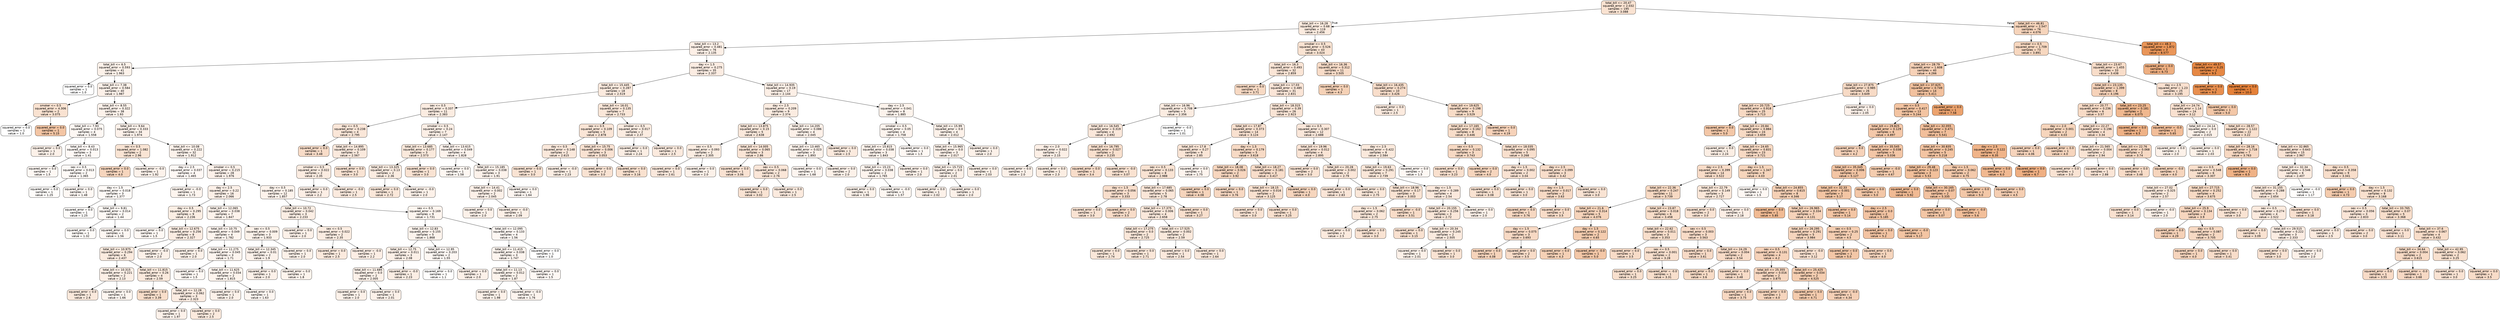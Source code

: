 digraph Tree {
node [shape=box, style="filled, rounded", color="black", fontname="helvetica"] ;
edge [fontname="helvetica"] ;
0 [label="total_bill <= 20.47\nsquared_error = 2.032\nsamples = 195\nvalue = 3.088", fillcolor="#f9e2d1"] ;
1 [label="total_bill <= 16.28\nsquared_error = 0.68\nsamples = 119\nvalue = 2.456", fillcolor="#fbebdf"] ;
0 -> 1 [labeldistance=2.5, labelangle=45, headlabel="True"] ;
2 [label="total_bill <= 13.2\nsquared_error = 0.481\nsamples = 76\nvalue = 2.135", fillcolor="#fcefe6"] ;
1 -> 2 ;
3 [label="total_bill <= 6.5\nsquared_error = 0.593\nsamples = 41\nvalue = 1.963", fillcolor="#fcf2ea"] ;
2 -> 3 ;
4 [label="squared_error = 0.0\nsamples = 1\nvalue = 1.0", fillcolor="#ffffff"] ;
3 -> 4 ;
5 [label="total_bill <= 7.38\nsquared_error = 0.584\nsamples = 40\nvalue = 1.987", fillcolor="#fcf1e9"] ;
3 -> 5 ;
6 [label="smoker <= 0.5\nsquared_error = 4.306\nsamples = 2\nvalue = 3.075", fillcolor="#f9e2d1"] ;
5 -> 6 ;
7 [label="squared_error = 0.0\nsamples = 1\nvalue = 1.0", fillcolor="#ffffff"] ;
6 -> 7 ;
8 [label="squared_error = 0.0\nsamples = 1\nvalue = 5.15", fillcolor="#f3c5a4"] ;
6 -> 8 ;
9 [label="total_bill <= 8.55\nsquared_error = 0.322\nsamples = 38\nvalue = 1.93", fillcolor="#fcf2eb"] ;
5 -> 9 ;
10 [label="total_bill <= 7.93\nsquared_error = 0.075\nsamples = 4\nvalue = 1.558", fillcolor="#fdf7f3"] ;
9 -> 10 ;
11 [label="squared_error = 0.0\nsamples = 1\nvalue = 2.0", fillcolor="#fcf1e9"] ;
10 -> 11 ;
12 [label="total_bill <= 8.43\nsquared_error = 0.013\nsamples = 3\nvalue = 1.41", fillcolor="#fef9f6"] ;
10 -> 12 ;
13 [label="squared_error = 0.0\nsamples = 1\nvalue = 1.5", fillcolor="#fef8f4"] ;
12 -> 13 ;
14 [label="sex <= 0.5\nsquared_error = 0.013\nsamples = 2\nvalue = 1.365", fillcolor="#fefaf7"] ;
12 -> 14 ;
15 [label="squared_error = 0.0\nsamples = 1\nvalue = 1.25", fillcolor="#fefcfa"] ;
14 -> 15 ;
16 [label="squared_error = 0.0\nsamples = 1\nvalue = 1.48", fillcolor="#fef8f4"] ;
14 -> 16 ;
17 [label="total_bill <= 9.64\nsquared_error = 0.333\nsamples = 34\nvalue = 1.974", fillcolor="#fcf1ea"] ;
9 -> 17 ;
18 [label="sex <= 0.5\nsquared_error = 1.082\nsamples = 2\nvalue = 2.96", fillcolor="#f9e4d4"] ;
17 -> 18 ;
19 [label="squared_error = 0.0\nsamples = 1\nvalue = 4.0", fillcolor="#f6d5bd"] ;
18 -> 19 ;
20 [label="squared_error = -0.0\nsamples = 1\nvalue = 1.92", fillcolor="#fcf2eb"] ;
18 -> 20 ;
21 [label="total_bill <= 10.08\nsquared_error = 0.222\nsamples = 32\nvalue = 1.912", fillcolor="#fcf2eb"] ;
17 -> 21 ;
22 [label="day <= 2.5\nsquared_error = 0.037\nsamples = 4\nvalue = 1.465", fillcolor="#fef8f5"] ;
21 -> 22 ;
23 [label="day <= 1.5\nsquared_error = 0.018\nsamples = 3\nvalue = 1.377", fillcolor="#fefaf7"] ;
22 -> 23 ;
24 [label="squared_error = 0.0\nsamples = 1\nvalue = 1.25", fillcolor="#fefcfa"] ;
23 -> 24 ;
25 [label="total_bill <= 9.81\nsquared_error = 0.014\nsamples = 2\nvalue = 1.44", fillcolor="#fef9f5"] ;
23 -> 25 ;
26 [label="squared_error = 0.0\nsamples = 1\nvalue = 1.32", fillcolor="#fefbf8"] ;
25 -> 26 ;
27 [label="squared_error = 0.0\nsamples = 1\nvalue = 1.56", fillcolor="#fdf7f3"] ;
25 -> 27 ;
28 [label="squared_error = -0.0\nsamples = 1\nvalue = 1.73", fillcolor="#fdf5ef"] ;
22 -> 28 ;
29 [label="smoker <= 0.5\nsquared_error = 0.215\nsamples = 28\nvalue = 1.976", fillcolor="#fcf1ea"] ;
21 -> 29 ;
30 [label="day <= 2.5\nsquared_error = 0.22\nsamples = 16\nvalue = 2.066", fillcolor="#fcf0e8"] ;
29 -> 30 ;
31 [label="day <= 0.5\nsquared_error = 0.295\nsamples = 9\nvalue = 2.236", fillcolor="#fbeee4"] ;
30 -> 31 ;
32 [label="squared_error = 0.0\nsamples = 1\nvalue = 1.5", fillcolor="#fef8f4"] ;
31 -> 32 ;
33 [label="total_bill <= 12.675\nsquared_error = 0.256\nsamples = 8\nvalue = 2.327", fillcolor="#fbece2"] ;
31 -> 33 ;
34 [label="total_bill <= 10.975\nsquared_error = 0.294\nsamples = 6\nvalue = 2.437", fillcolor="#fbebdf"] ;
33 -> 34 ;
35 [label="total_bill <= 10.315\nsquared_error = 0.221\nsamples = 2\nvalue = 2.13", fillcolor="#fcefe6"] ;
34 -> 35 ;
36 [label="squared_error = 0.0\nsamples = 1\nvalue = 2.6", fillcolor="#fae9dc"] ;
35 -> 36 ;
37 [label="squared_error = 0.0\nsamples = 1\nvalue = 1.66", fillcolor="#fdf6f0"] ;
35 -> 37 ;
38 [label="total_bill <= 11.815\nsquared_error = 0.26\nsamples = 4\nvalue = 2.59", fillcolor="#fae9dc"] ;
34 -> 38 ;
39 [label="squared_error = 0.0\nsamples = 1\nvalue = 3.39", fillcolor="#f8deca"] ;
38 -> 39 ;
40 [label="total_bill <= 12.28\nsquared_error = 0.062\nsamples = 3\nvalue = 2.323", fillcolor="#fbece2"] ;
38 -> 40 ;
41 [label="squared_error = 0.0\nsamples = 1\nvalue = 1.97", fillcolor="#fcf1ea"] ;
40 -> 41 ;
42 [label="squared_error = 0.0\nsamples = 2\nvalue = 2.5", fillcolor="#fbeade"] ;
40 -> 42 ;
43 [label="squared_error = -0.0\nsamples = 2\nvalue = 2.0", fillcolor="#fcf1e9"] ;
33 -> 43 ;
44 [label="total_bill <= 12.065\nsquared_error = 0.038\nsamples = 7\nvalue = 1.847", fillcolor="#fdf3ec"] ;
30 -> 44 ;
45 [label="total_bill <= 10.75\nsquared_error = 0.049\nsamples = 4\nvalue = 1.782", fillcolor="#fdf4ee"] ;
44 -> 45 ;
46 [label="squared_error = 0.0\nsamples = 1\nvalue = 2.0", fillcolor="#fcf1e9"] ;
45 -> 46 ;
47 [label="total_bill <= 11.275\nsquared_error = 0.045\nsamples = 3\nvalue = 1.71", fillcolor="#fdf5ef"] ;
45 -> 47 ;
48 [label="squared_error = 0.0\nsamples = 1\nvalue = 1.5", fillcolor="#fef8f4"] ;
47 -> 48 ;
49 [label="total_bill <= 11.625\nsquared_error = 0.034\nsamples = 2\nvalue = 1.815", fillcolor="#fdf4ed"] ;
47 -> 49 ;
50 [label="squared_error = 0.0\nsamples = 1\nvalue = 2.0", fillcolor="#fcf1e9"] ;
49 -> 50 ;
51 [label="squared_error = 0.0\nsamples = 1\nvalue = 1.63", fillcolor="#fdf6f1"] ;
49 -> 51 ;
52 [label="sex <= 0.5\nsquared_error = 0.009\nsamples = 3\nvalue = 1.933", fillcolor="#fcf2ea"] ;
44 -> 52 ;
53 [label="total_bill <= 12.345\nsquared_error = 0.01\nsamples = 2\nvalue = 1.9", fillcolor="#fcf2eb"] ;
52 -> 53 ;
54 [label="squared_error = 0.0\nsamples = 1\nvalue = 2.0", fillcolor="#fcf1e9"] ;
53 -> 54 ;
55 [label="squared_error = 0.0\nsamples = 1\nvalue = 1.8", fillcolor="#fdf4ed"] ;
53 -> 55 ;
56 [label="squared_error = 0.0\nsamples = 1\nvalue = 2.0", fillcolor="#fcf1e9"] ;
52 -> 56 ;
57 [label="day <= 0.5\nsquared_error = 0.185\nsamples = 12\nvalue = 1.857", fillcolor="#fdf3ec"] ;
29 -> 57 ;
58 [label="total_bill <= 10.72\nsquared_error = 0.042\nsamples = 3\nvalue = 2.233", fillcolor="#fbeee4"] ;
57 -> 58 ;
59 [label="squared_error = 0.0\nsamples = 1\nvalue = 2.0", fillcolor="#fcf1e9"] ;
58 -> 59 ;
60 [label="sex <= 0.5\nsquared_error = 0.022\nsamples = 2\nvalue = 2.35", fillcolor="#fbece1"] ;
58 -> 60 ;
61 [label="squared_error = 0.0\nsamples = 1\nvalue = 2.5", fillcolor="#fbeade"] ;
60 -> 61 ;
62 [label="squared_error = -0.0\nsamples = 1\nvalue = 2.2", fillcolor="#fceee5"] ;
60 -> 62 ;
63 [label="sex <= 0.5\nsquared_error = 0.169\nsamples = 9\nvalue = 1.731", fillcolor="#fdf5ef"] ;
57 -> 63 ;
64 [label="total_bill <= 12.83\nsquared_error = 0.155\nsamples = 5\nvalue = 1.868", fillcolor="#fcf3ec"] ;
63 -> 64 ;
65 [label="total_bill <= 12.75\nsquared_error = 0.011\nsamples = 3\nvalue = 2.08", fillcolor="#fcf0e7"] ;
64 -> 65 ;
66 [label="total_bill <= 11.685\nsquared_error = 0.0\nsamples = 2\nvalue = 2.005", fillcolor="#fcf1e9"] ;
65 -> 66 ;
67 [label="squared_error = 0.0\nsamples = 1\nvalue = 2.0", fillcolor="#fcf1e9"] ;
66 -> 67 ;
68 [label="squared_error = 0.0\nsamples = 1\nvalue = 2.01", fillcolor="#fcf1e9"] ;
66 -> 68 ;
69 [label="squared_error = -0.0\nsamples = 1\nvalue = 2.23", fillcolor="#fbeee4"] ;
65 -> 69 ;
70 [label="total_bill <= 12.95\nsquared_error = 0.203\nsamples = 2\nvalue = 1.55", fillcolor="#fdf7f3"] ;
64 -> 70 ;
71 [label="squared_error = 0.0\nsamples = 1\nvalue = 1.1", fillcolor="#fffefd"] ;
70 -> 71 ;
72 [label="squared_error = 0.0\nsamples = 1\nvalue = 2.0", fillcolor="#fcf1e9"] ;
70 -> 72 ;
73 [label="total_bill <= 12.095\nsquared_error = 0.133\nsamples = 4\nvalue = 1.56", fillcolor="#fdf7f3"] ;
63 -> 73 ;
74 [label="total_bill <= 11.415\nsquared_error = 0.038\nsamples = 3\nvalue = 1.747", fillcolor="#fdf5ef"] ;
73 -> 74 ;
75 [label="total_bill <= 11.13\nsquared_error = 0.012\nsamples = 2\nvalue = 1.87", fillcolor="#fcf3ec"] ;
74 -> 75 ;
76 [label="squared_error = 0.0\nsamples = 1\nvalue = 1.98", fillcolor="#fcf1e9"] ;
75 -> 76 ;
77 [label="squared_error = -0.0\nsamples = 1\nvalue = 1.76", fillcolor="#fdf4ee"] ;
75 -> 77 ;
78 [label="squared_error = 0.0\nsamples = 1\nvalue = 1.5", fillcolor="#fef8f4"] ;
74 -> 78 ;
79 [label="squared_error = 0.0\nsamples = 1\nvalue = 1.0", fillcolor="#ffffff"] ;
73 -> 79 ;
80 [label="day <= 1.5\nsquared_error = 0.275\nsamples = 35\nvalue = 2.337", fillcolor="#fbece2"] ;
2 -> 80 ;
81 [label="total_bill <= 15.445\nsquared_error = 0.287\nsamples = 18\nvalue = 2.519", fillcolor="#fbeade"] ;
80 -> 81 ;
82 [label="sex <= 0.5\nsquared_error = 0.337\nsamples = 11\nvalue = 2.383", fillcolor="#fbece1"] ;
81 -> 82 ;
83 [label="day <= 0.5\nsquared_error = 0.238\nsamples = 4\nvalue = 2.795", fillcolor="#fae6d8"] ;
82 -> 83 ;
84 [label="squared_error = 0.0\nsamples = 1\nvalue = 3.48", fillcolor="#f8dcc8"] ;
83 -> 84 ;
85 [label="total_bill <= 14.895\nsquared_error = 0.109\nsamples = 3\nvalue = 2.567", fillcolor="#fae9dd"] ;
83 -> 85 ;
86 [label="smoker <= 0.5\nsquared_error = 0.022\nsamples = 2\nvalue = 2.35", fillcolor="#fbece1"] ;
85 -> 86 ;
87 [label="squared_error = 0.0\nsamples = 1\nvalue = 2.2", fillcolor="#fceee5"] ;
86 -> 87 ;
88 [label="squared_error = -0.0\nsamples = 1\nvalue = 2.5", fillcolor="#fbeade"] ;
86 -> 88 ;
89 [label="squared_error = 0.0\nsamples = 1\nvalue = 3.0", fillcolor="#f9e3d3"] ;
85 -> 89 ;
90 [label="smoker <= 0.5\nsquared_error = 0.24\nsamples = 7\nvalue = 2.147", fillcolor="#fcefe6"] ;
82 -> 90 ;
91 [label="total_bill <= 13.685\nsquared_error = 0.177\nsamples = 3\nvalue = 2.573", fillcolor="#fae9dc"] ;
90 -> 91 ;
92 [label="total_bill <= 13.325\nsquared_error = 0.13\nsamples = 2\nvalue = 2.36", fillcolor="#fbece1"] ;
91 -> 92 ;
93 [label="squared_error = 0.0\nsamples = 1\nvalue = 2.72", fillcolor="#fae7d9"] ;
92 -> 93 ;
94 [label="squared_error = -0.0\nsamples = 1\nvalue = 2.0", fillcolor="#fcf1e9"] ;
92 -> 94 ;
95 [label="squared_error = 0.0\nsamples = 1\nvalue = 3.0", fillcolor="#f9e3d3"] ;
91 -> 95 ;
96 [label="total_bill <= 13.615\nsquared_error = 0.049\nsamples = 4\nvalue = 1.828", fillcolor="#fdf3ed"] ;
90 -> 96 ;
97 [label="squared_error = 0.0\nsamples = 1\nvalue = 1.58", fillcolor="#fdf7f2"] ;
96 -> 97 ;
98 [label="total_bill <= 15.185\nsquared_error = 0.038\nsamples = 3\nvalue = 1.91", fillcolor="#fcf2eb"] ;
96 -> 98 ;
99 [label="total_bill <= 14.41\nsquared_error = 0.002\nsamples = 2\nvalue = 2.045", fillcolor="#fcf0e8"] ;
98 -> 99 ;
100 [label="squared_error = 0.0\nsamples = 1\nvalue = 2.0", fillcolor="#fcf1e9"] ;
99 -> 100 ;
101 [label="squared_error = -0.0\nsamples = 1\nvalue = 2.09", fillcolor="#fcf0e7"] ;
99 -> 101 ;
102 [label="squared_error = 0.0\nsamples = 1\nvalue = 1.64", fillcolor="#fdf6f1"] ;
98 -> 102 ;
103 [label="total_bill <= 16.01\nsquared_error = 0.135\nsamples = 7\nvalue = 2.733", fillcolor="#fae7d9"] ;
81 -> 103 ;
104 [label="sex <= 0.5\nsquared_error = 0.109\nsamples = 5\nvalue = 2.878", fillcolor="#fae5d6"] ;
103 -> 104 ;
105 [label="day <= 0.5\nsquared_error = 0.148\nsamples = 2\nvalue = 2.615", fillcolor="#fae8db"] ;
104 -> 105 ;
106 [label="squared_error = 0.0\nsamples = 1\nvalue = 3.0", fillcolor="#f9e3d3"] ;
105 -> 106 ;
107 [label="squared_error = -0.0\nsamples = 1\nvalue = 2.23", fillcolor="#fbeee4"] ;
105 -> 107 ;
108 [label="total_bill <= 15.75\nsquared_error = 0.006\nsamples = 3\nvalue = 3.053", fillcolor="#f9e2d2"] ;
104 -> 108 ;
109 [label="squared_error = 0.0\nsamples = 2\nvalue = 3.0", fillcolor="#f9e3d3"] ;
108 -> 109 ;
110 [label="squared_error = 0.0\nsamples = 1\nvalue = 3.16", fillcolor="#f9e1cf"] ;
108 -> 110 ;
111 [label="smoker <= 0.5\nsquared_error = 0.017\nsamples = 2\nvalue = 2.37", fillcolor="#fbece1"] ;
103 -> 111 ;
112 [label="squared_error = 0.0\nsamples = 1\nvalue = 2.24", fillcolor="#fbeee4"] ;
111 -> 112 ;
113 [label="squared_error = 0.0\nsamples = 1\nvalue = 2.5", fillcolor="#fbeade"] ;
111 -> 113 ;
114 [label="total_bill <= 14.935\nsquared_error = 0.19\nsamples = 17\nvalue = 2.144", fillcolor="#fcefe6"] ;
80 -> 114 ;
115 [label="day <= 2.5\nsquared_error = 0.209\nsamples = 9\nvalue = 2.374", fillcolor="#fbece1"] ;
114 -> 115 ;
116 [label="total_bill <= 13.875\nsquared_error = 0.15\nsamples = 5\nvalue = 2.638", fillcolor="#fae8db"] ;
115 -> 116 ;
117 [label="sex <= 0.5\nsquared_error = 0.093\nsamples = 2\nvalue = 2.305", fillcolor="#fbede2"] ;
116 -> 117 ;
118 [label="squared_error = 0.0\nsamples = 1\nvalue = 2.61", fillcolor="#fae8dc"] ;
117 -> 118 ;
119 [label="squared_error = 0.0\nsamples = 1\nvalue = 2.0", fillcolor="#fcf1e9"] ;
117 -> 119 ;
120 [label="total_bill <= 14.005\nsquared_error = 0.065\nsamples = 3\nvalue = 2.86", fillcolor="#fae5d6"] ;
116 -> 120 ;
121 [label="squared_error = 0.0\nsamples = 1\nvalue = 3.06", fillcolor="#f9e2d2"] ;
120 -> 121 ;
122 [label="sex <= 0.5\nsquared_error = 0.068\nsamples = 2\nvalue = 2.76", fillcolor="#fae6d8"] ;
120 -> 122 ;
123 [label="squared_error = 0.0\nsamples = 1\nvalue = 3.02", fillcolor="#f9e3d3"] ;
122 -> 123 ;
124 [label="squared_error = 0.0\nsamples = 1\nvalue = 2.5", fillcolor="#fbeade"] ;
122 -> 124 ;
125 [label="total_bill <= 14.205\nsquared_error = 0.086\nsamples = 4\nvalue = 2.045", fillcolor="#fcf0e8"] ;
115 -> 125 ;
126 [label="total_bill <= 13.465\nsquared_error = 0.023\nsamples = 3\nvalue = 1.893", fillcolor="#fcf2eb"] ;
125 -> 126 ;
127 [label="squared_error = 0.0\nsamples = 1\nvalue = 1.68", fillcolor="#fdf5f0"] ;
126 -> 127 ;
128 [label="squared_error = 0.0\nsamples = 2\nvalue = 2.0", fillcolor="#fcf1e9"] ;
126 -> 128 ;
129 [label="squared_error = 0.0\nsamples = 1\nvalue = 2.5", fillcolor="#fbeade"] ;
125 -> 129 ;
130 [label="day <= 2.5\nsquared_error = 0.041\nsamples = 8\nvalue = 1.885", fillcolor="#fcf3ec"] ;
114 -> 130 ;
131 [label="smoker <= 0.5\nsquared_error = 0.05\nsamples = 4\nvalue = 1.758", fillcolor="#fdf4ee"] ;
130 -> 131 ;
132 [label="total_bill <= 15.815\nsquared_error = 0.038\nsamples = 3\nvalue = 1.843", fillcolor="#fdf3ec"] ;
131 -> 132 ;
133 [label="total_bill <= 15.23\nsquared_error = 0.038\nsamples = 2\nvalue = 1.765", fillcolor="#fdf4ee"] ;
132 -> 133 ;
134 [label="squared_error = 0.0\nsamples = 1\nvalue = 1.96", fillcolor="#fcf2ea"] ;
133 -> 134 ;
135 [label="squared_error = -0.0\nsamples = 1\nvalue = 1.57", fillcolor="#fdf7f2"] ;
133 -> 135 ;
136 [label="squared_error = 0.0\nsamples = 1\nvalue = 2.0", fillcolor="#fcf1e9"] ;
132 -> 136 ;
137 [label="squared_error = 0.0\nsamples = 1\nvalue = 1.5", fillcolor="#fef8f4"] ;
131 -> 137 ;
138 [label="total_bill <= 15.99\nsquared_error = 0.0\nsamples = 4\nvalue = 2.012", fillcolor="#fcf1e9"] ;
130 -> 138 ;
139 [label="total_bill <= 15.965\nsquared_error = 0.0\nsamples = 3\nvalue = 2.017", fillcolor="#fcf1e9"] ;
138 -> 139 ;
140 [label="total_bill <= 15.715\nsquared_error = 0.0\nsamples = 2\nvalue = 2.01", fillcolor="#fcf1e9"] ;
139 -> 140 ;
141 [label="squared_error = 0.0\nsamples = 1\nvalue = 2.02", fillcolor="#fcf1e9"] ;
140 -> 141 ;
142 [label="squared_error = 0.0\nsamples = 1\nvalue = 2.0", fillcolor="#fcf1e9"] ;
140 -> 142 ;
143 [label="squared_error = 0.0\nsamples = 1\nvalue = 2.03", fillcolor="#fcf1e8"] ;
139 -> 143 ;
144 [label="squared_error = 0.0\nsamples = 1\nvalue = 2.0", fillcolor="#fcf1e9"] ;
138 -> 144 ;
145 [label="smoker <= 0.5\nsquared_error = 0.526\nsamples = 43\nvalue = 3.024", fillcolor="#f9e3d2"] ;
1 -> 145 ;
146 [label="total_bill <= 16.3\nsquared_error = 0.493\nsamples = 32\nvalue = 2.859", fillcolor="#fae5d6"] ;
145 -> 146 ;
147 [label="squared_error = 0.0\nsamples = 1\nvalue = 3.71", fillcolor="#f7d9c3"] ;
146 -> 147 ;
148 [label="total_bill <= 17.03\nsquared_error = 0.485\nsamples = 31\nvalue = 2.831", fillcolor="#fae5d7"] ;
146 -> 148 ;
149 [label="total_bill <= 16.96\nsquared_error = 0.708\nsamples = 5\nvalue = 2.356", fillcolor="#fbece1"] ;
148 -> 149 ;
150 [label="total_bill <= 16.545\nsquared_error = 0.319\nsamples = 4\nvalue = 2.692", fillcolor="#fae7da"] ;
149 -> 150 ;
151 [label="day <= 2.0\nsquared_error = 0.022\nsamples = 2\nvalue = 2.15", fillcolor="#fcefe6"] ;
150 -> 151 ;
152 [label="squared_error = 0.0\nsamples = 1\nvalue = 2.0", fillcolor="#fcf1e9"] ;
151 -> 152 ;
153 [label="squared_error = 0.0\nsamples = 1\nvalue = 2.3", fillcolor="#fbede2"] ;
151 -> 153 ;
154 [label="total_bill <= 16.795\nsquared_error = 0.027\nsamples = 2\nvalue = 3.235", fillcolor="#f9e0ce"] ;
150 -> 154 ;
155 [label="squared_error = 0.0\nsamples = 1\nvalue = 3.4", fillcolor="#f8ddca"] ;
154 -> 155 ;
156 [label="squared_error = -0.0\nsamples = 1\nvalue = 3.07", fillcolor="#f9e2d1"] ;
154 -> 156 ;
157 [label="squared_error = -0.0\nsamples = 1\nvalue = 1.01", fillcolor="#ffffff"] ;
149 -> 157 ;
158 [label="total_bill <= 18.315\nsquared_error = 0.39\nsamples = 26\nvalue = 2.923", fillcolor="#f9e4d5"] ;
148 -> 158 ;
159 [label="total_bill <= 17.87\nsquared_error = 0.373\nsamples = 14\nvalue = 3.124", fillcolor="#f9e1d0"] ;
158 -> 159 ;
160 [label="total_bill <= 17.8\nsquared_error = 0.27\nsamples = 9\nvalue = 2.85", fillcolor="#fae5d6"] ;
159 -> 160 ;
161 [label="sex <= 0.5\nsquared_error = 0.133\nsamples = 8\nvalue = 2.988", fillcolor="#f9e3d3"] ;
160 -> 161 ;
162 [label="day <= 1.5\nsquared_error = 0.056\nsamples = 3\nvalue = 3.333", fillcolor="#f8decc"] ;
161 -> 162 ;
163 [label="squared_error = 0.0\nsamples = 1\nvalue = 3.0", fillcolor="#f9e3d3"] ;
162 -> 163 ;
164 [label="squared_error = 0.0\nsamples = 2\nvalue = 3.5", fillcolor="#f8dcc8"] ;
162 -> 164 ;
165 [label="total_bill <= 17.685\nsquared_error = 0.065\nsamples = 5\nvalue = 2.78", fillcolor="#fae6d8"] ;
161 -> 165 ;
166 [label="total_bill <= 17.375\nsquared_error = 0.006\nsamples = 4\nvalue = 2.658", fillcolor="#fae8db"] ;
165 -> 166 ;
167 [label="total_bill <= 17.275\nsquared_error = 0.0\nsamples = 2\nvalue = 2.725", fillcolor="#fae7d9"] ;
166 -> 167 ;
168 [label="squared_error = 0.0\nsamples = 1\nvalue = 2.74", fillcolor="#fae7d9"] ;
167 -> 168 ;
169 [label="squared_error = 0.0\nsamples = 1\nvalue = 2.71", fillcolor="#fae7d9"] ;
167 -> 169 ;
170 [label="total_bill <= 17.525\nsquared_error = 0.002\nsamples = 2\nvalue = 2.59", fillcolor="#fae9dc"] ;
166 -> 170 ;
171 [label="squared_error = 0.0\nsamples = 1\nvalue = 2.54", fillcolor="#fbe9dd"] ;
170 -> 171 ;
172 [label="squared_error = 0.0\nsamples = 1\nvalue = 2.64", fillcolor="#fae8db"] ;
170 -> 172 ;
173 [label="squared_error = 0.0\nsamples = 1\nvalue = 3.27", fillcolor="#f8dfcd"] ;
165 -> 173 ;
174 [label="squared_error = 0.0\nsamples = 1\nvalue = 1.75", fillcolor="#fdf4ee"] ;
160 -> 174 ;
175 [label="day <= 1.5\nsquared_error = 0.179\nsamples = 5\nvalue = 3.618", fillcolor="#f7dac5"] ;
159 -> 175 ;
176 [label="total_bill <= 18.08\nsquared_error = 0.026\nsamples = 2\nvalue = 3.92", fillcolor="#f7d6bf"] ;
175 -> 176 ;
177 [label="squared_error = 0.0\nsamples = 1\nvalue = 4.08", fillcolor="#f6d4bb"] ;
176 -> 177 ;
178 [label="squared_error = 0.0\nsamples = 1\nvalue = 3.76", fillcolor="#f7d8c2"] ;
176 -> 178 ;
179 [label="total_bill <= 18.27\nsquared_error = 0.181\nsamples = 3\nvalue = 3.417", fillcolor="#f8ddca"] ;
175 -> 179 ;
180 [label="total_bill <= 18.15\nsquared_error = 0.016\nsamples = 2\nvalue = 3.125", fillcolor="#f9e1d0"] ;
179 -> 180 ;
181 [label="squared_error = 0.0\nsamples = 1\nvalue = 3.0", fillcolor="#f9e3d3"] ;
180 -> 181 ;
182 [label="squared_error = 0.0\nsamples = 1\nvalue = 3.25", fillcolor="#f8e0ce"] ;
180 -> 182 ;
183 [label="squared_error = 0.0\nsamples = 1\nvalue = 4.0", fillcolor="#f6d5bd"] ;
179 -> 183 ;
184 [label="sex <= 0.5\nsquared_error = 0.307\nsamples = 12\nvalue = 2.688", fillcolor="#fae7da"] ;
158 -> 184 ;
185 [label="total_bill <= 19.96\nsquared_error = 0.012\nsamples = 4\nvalue = 2.895", fillcolor="#fae4d5"] ;
184 -> 185 ;
186 [label="squared_error = 0.0\nsamples = 2\nvalue = 3.0", fillcolor="#f9e3d3"] ;
185 -> 186 ;
187 [label="total_bill <= 20.28\nsquared_error = 0.002\nsamples = 2\nvalue = 2.79", fillcolor="#fae6d8"] ;
185 -> 187 ;
188 [label="squared_error = 0.0\nsamples = 1\nvalue = 2.83", fillcolor="#fae5d7"] ;
187 -> 188 ;
189 [label="squared_error = 0.0\nsamples = 1\nvalue = 2.75", fillcolor="#fae7d9"] ;
187 -> 189 ;
190 [label="day <= 2.5\nsquared_error = 0.422\nsamples = 8\nvalue = 2.584", fillcolor="#fae9dc"] ;
184 -> 190 ;
191 [label="total_bill <= 19.63\nsquared_error = 0.291\nsamples = 7\nvalue = 2.739", fillcolor="#fae7d9"] ;
190 -> 191 ;
192 [label="total_bill <= 18.96\nsquared_error = 0.17\nsamples = 3\nvalue = 3.003", fillcolor="#f9e3d3"] ;
191 -> 192 ;
193 [label="day <= 1.5\nsquared_error = 0.062\nsamples = 2\nvalue = 2.75", fillcolor="#fae7d9"] ;
192 -> 193 ;
194 [label="squared_error = 0.0\nsamples = 1\nvalue = 2.5", fillcolor="#fbeade"] ;
193 -> 194 ;
195 [label="squared_error = 0.0\nsamples = 1\nvalue = 3.0", fillcolor="#f9e3d3"] ;
193 -> 195 ;
196 [label="squared_error = -0.0\nsamples = 1\nvalue = 3.51", fillcolor="#f8dcc8"] ;
192 -> 196 ;
197 [label="day <= 1.5\nsquared_error = 0.289\nsamples = 4\nvalue = 2.54", fillcolor="#fbe9dd"] ;
191 -> 197 ;
198 [label="total_bill <= 20.155\nsquared_error = 0.256\nsamples = 3\nvalue = 2.72", fillcolor="#fae7d9"] ;
197 -> 198 ;
199 [label="squared_error = 0.0\nsamples = 1\nvalue = 3.15", fillcolor="#f9e1d0"] ;
198 -> 199 ;
200 [label="total_bill <= 20.34\nsquared_error = 0.245\nsamples = 2\nvalue = 2.505", fillcolor="#fbeade"] ;
198 -> 200 ;
201 [label="squared_error = 0.0\nsamples = 1\nvalue = 2.01", fillcolor="#fcf1e9"] ;
200 -> 201 ;
202 [label="squared_error = 0.0\nsamples = 1\nvalue = 3.0", fillcolor="#f9e3d3"] ;
200 -> 202 ;
203 [label="squared_error = 0.0\nsamples = 1\nvalue = 2.0", fillcolor="#fcf1e9"] ;
197 -> 203 ;
204 [label="squared_error = 0.0\nsamples = 1\nvalue = 1.5", fillcolor="#fef8f4"] ;
190 -> 204 ;
205 [label="total_bill <= 16.36\nsquared_error = 0.312\nsamples = 11\nvalue = 3.505", fillcolor="#f8dcc8"] ;
145 -> 205 ;
206 [label="squared_error = 0.0\nsamples = 1\nvalue = 4.3", fillcolor="#f5d1b6"] ;
205 -> 206 ;
207 [label="total_bill <= 16.435\nsquared_error = 0.274\nsamples = 10\nvalue = 3.426", fillcolor="#f8ddca"] ;
205 -> 207 ;
208 [label="squared_error = 0.0\nsamples = 1\nvalue = 2.5", fillcolor="#fbeade"] ;
207 -> 208 ;
209 [label="total_bill <= 19.625\nsquared_error = 0.198\nsamples = 9\nvalue = 3.529", fillcolor="#f8dcc7"] ;
207 -> 209 ;
210 [label="total_bill <= 17.165\nsquared_error = 0.162\nsamples = 8\nvalue = 3.446", fillcolor="#f8ddc9"] ;
209 -> 210 ;
211 [label="sex <= 0.5\nsquared_error = 0.132\nsamples = 3\nvalue = 3.743", fillcolor="#f7d9c3"] ;
210 -> 211 ;
212 [label="squared_error = 0.0\nsamples = 1\nvalue = 3.23", fillcolor="#f9e0ce"] ;
211 -> 212 ;
213 [label="squared_error = 0.0\nsamples = 2\nvalue = 4.0", fillcolor="#f6d5bd"] ;
211 -> 213 ;
214 [label="total_bill <= 18.035\nsquared_error = 0.095\nsamples = 5\nvalue = 3.268", fillcolor="#f8dfcd"] ;
210 -> 214 ;
215 [label="day <= 1.5\nsquared_error = 0.002\nsamples = 2\nvalue = 3.04", fillcolor="#f9e2d2"] ;
214 -> 215 ;
216 [label="squared_error = 0.0\nsamples = 1\nvalue = 3.08", fillcolor="#f9e2d1"] ;
215 -> 216 ;
217 [label="squared_error = 0.0\nsamples = 1\nvalue = 3.0", fillcolor="#f9e3d3"] ;
215 -> 217 ;
218 [label="day <= 2.5\nsquared_error = 0.099\nsamples = 3\nvalue = 3.42", fillcolor="#f8ddca"] ;
214 -> 218 ;
219 [label="day <= 1.5\nsquared_error = 0.017\nsamples = 2\nvalue = 3.63", fillcolor="#f7dac5"] ;
218 -> 219 ;
220 [label="squared_error = 0.0\nsamples = 1\nvalue = 3.76", fillcolor="#f7d8c2"] ;
219 -> 220 ;
221 [label="squared_error = 0.0\nsamples = 1\nvalue = 3.5", fillcolor="#f8dcc8"] ;
219 -> 221 ;
222 [label="squared_error = 0.0\nsamples = 1\nvalue = 3.0", fillcolor="#f9e3d3"] ;
218 -> 222 ;
223 [label="squared_error = 0.0\nsamples = 1\nvalue = 4.19", fillcolor="#f6d2b9"] ;
209 -> 223 ;
224 [label="total_bill <= 46.81\nsquared_error = 2.547\nsamples = 76\nvalue = 4.076", fillcolor="#f6d4bb"] ;
0 -> 224 [labeldistance=2.5, labelangle=-45, headlabel="False"] ;
225 [label="smoker <= 0.5\nsquared_error = 1.709\nsamples = 73\nvalue = 3.891", fillcolor="#f7d7bf"] ;
224 -> 225 ;
226 [label="total_bill <= 28.79\nsquared_error = 1.608\nsamples = 40\nvalue = 4.266", fillcolor="#f6d1b7"] ;
225 -> 226 ;
227 [label="total_bill <= 27.875\nsquared_error = 0.985\nsamples = 26\nvalue = 3.649", fillcolor="#f7dac5"] ;
226 -> 227 ;
228 [label="total_bill <= 20.725\nsquared_error = 0.918\nsamples = 25\nvalue = 3.713", fillcolor="#f7d9c3"] ;
227 -> 228 ;
229 [label="squared_error = 0.0\nsamples = 1\nvalue = 5.0", fillcolor="#f3c7a7"] ;
228 -> 229 ;
230 [label="total_bill <= 20.84\nsquared_error = 0.884\nsamples = 24\nvalue = 3.659", fillcolor="#f7dac4"] ;
228 -> 230 ;
231 [label="squared_error = 0.0\nsamples = 1\nvalue = 2.24", fillcolor="#fbeee4"] ;
230 -> 231 ;
232 [label="total_bill <= 24.65\nsquared_error = 0.831\nsamples = 23\nvalue = 3.721", fillcolor="#f7d9c3"] ;
230 -> 232 ;
233 [label="day <= 2.5\nsquared_error = 0.399\nsamples = 14\nvalue = 3.522", fillcolor="#f8dcc8"] ;
232 -> 233 ;
234 [label="total_bill <= 22.36\nsquared_error = 0.247\nsamples = 11\nvalue = 3.739", fillcolor="#f7d9c3"] ;
233 -> 234 ;
235 [label="total_bill <= 21.6\nsquared_error = 0.314\nsamples = 5\nvalue = 4.076", fillcolor="#f6d4bb"] ;
234 -> 235 ;
236 [label="day <= 1.5\nsquared_error = 0.075\nsamples = 3\nvalue = 3.693", fillcolor="#f7d9c4"] ;
235 -> 236 ;
237 [label="squared_error = 0.0\nsamples = 1\nvalue = 4.08", fillcolor="#f6d4bb"] ;
236 -> 237 ;
238 [label="squared_error = 0.0\nsamples = 2\nvalue = 3.5", fillcolor="#f8dcc8"] ;
236 -> 238 ;
239 [label="day <= 1.5\nsquared_error = 0.122\nsamples = 2\nvalue = 4.65", fillcolor="#f4ccaf"] ;
235 -> 239 ;
240 [label="squared_error = 0.0\nsamples = 1\nvalue = 4.3", fillcolor="#f5d1b6"] ;
239 -> 240 ;
241 [label="squared_error = -0.0\nsamples = 1\nvalue = 5.0", fillcolor="#f3c7a7"] ;
239 -> 241 ;
242 [label="total_bill <= 23.87\nsquared_error = 0.018\nsamples = 6\nvalue = 3.458", fillcolor="#f8ddc9"] ;
234 -> 242 ;
243 [label="total_bill <= 22.62\nsquared_error = 0.011\nsamples = 3\nvalue = 3.353", fillcolor="#f8decb"] ;
242 -> 243 ;
244 [label="squared_error = 0.0\nsamples = 1\nvalue = 3.5", fillcolor="#f8dcc8"] ;
243 -> 244 ;
245 [label="sex <= 0.5\nsquared_error = 0.001\nsamples = 2\nvalue = 3.28", fillcolor="#f8dfcd"] ;
243 -> 245 ;
246 [label="squared_error = 0.0\nsamples = 1\nvalue = 3.25", fillcolor="#f8e0ce"] ;
245 -> 246 ;
247 [label="squared_error = -0.0\nsamples = 1\nvalue = 3.31", fillcolor="#f8dfcc"] ;
245 -> 247 ;
248 [label="sex <= 0.5\nsquared_error = 0.003\nsamples = 3\nvalue = 3.563", fillcolor="#f8dbc7"] ;
242 -> 248 ;
249 [label="squared_error = 0.0\nsamples = 1\nvalue = 3.61", fillcolor="#f7dac6"] ;
248 -> 249 ;
250 [label="total_bill <= 24.29\nsquared_error = 0.004\nsamples = 2\nvalue = 3.54", fillcolor="#f8dbc7"] ;
248 -> 250 ;
251 [label="squared_error = 0.0\nsamples = 1\nvalue = 3.6", fillcolor="#f7dbc6"] ;
250 -> 251 ;
252 [label="squared_error = -0.0\nsamples = 1\nvalue = 3.48", fillcolor="#f8dcc8"] ;
250 -> 252 ;
253 [label="total_bill <= 22.79\nsquared_error = 0.149\nsamples = 3\nvalue = 2.727", fillcolor="#fae7d9"] ;
233 -> 253 ;
254 [label="squared_error = 0.0\nsamples = 2\nvalue = 3.0", fillcolor="#f9e3d3"] ;
253 -> 254 ;
255 [label="squared_error = 0.0\nsamples = 1\nvalue = 2.18", fillcolor="#fceee5"] ;
253 -> 255 ;
256 [label="day <= 1.5\nsquared_error = 1.347\nsamples = 9\nvalue = 4.03", fillcolor="#f6d5bc"] ;
232 -> 256 ;
257 [label="squared_error = 0.0\nsamples = 1\nvalue = 1.5", fillcolor="#fef8f4"] ;
256 -> 257 ;
258 [label="total_bill <= 24.855\nsquared_error = 0.615\nsamples = 8\nvalue = 4.346", fillcolor="#f5d0b5"] ;
256 -> 258 ;
259 [label="squared_error = 0.0\nsamples = 1\nvalue = 5.85", fillcolor="#f1bb94"] ;
258 -> 259 ;
260 [label="total_bill <= 26.965\nsquared_error = 0.334\nsamples = 7\nvalue = 4.131", fillcolor="#f6d3ba"] ;
258 -> 260 ;
261 [label="total_bill <= 26.295\nsquared_error = 0.291\nsamples = 5\nvalue = 3.984", fillcolor="#f6d5bd"] ;
260 -> 261 ;
262 [label="sex <= 0.5\nsquared_error = 0.131\nsamples = 4\nvalue = 4.2", fillcolor="#f6d2b9"] ;
261 -> 262 ;
263 [label="total_bill <= 25.355\nsquared_error = 0.016\nsamples = 2\nvalue = 3.875", fillcolor="#f7d7c0"] ;
262 -> 263 ;
264 [label="squared_error = 0.0\nsamples = 1\nvalue = 3.75", fillcolor="#f7d8c2"] ;
263 -> 264 ;
265 [label="squared_error = 0.0\nsamples = 1\nvalue = 4.0", fillcolor="#f6d5bd"] ;
263 -> 265 ;
266 [label="total_bill <= 25.425\nsquared_error = 0.034\nsamples = 2\nvalue = 4.525", fillcolor="#f5ceb1"] ;
262 -> 266 ;
267 [label="squared_error = 0.0\nsamples = 1\nvalue = 4.71", fillcolor="#f4cbad"] ;
266 -> 267 ;
268 [label="squared_error = -0.0\nsamples = 1\nvalue = 4.34", fillcolor="#f5d0b6"] ;
266 -> 268 ;
269 [label="squared_error = -0.0\nsamples = 1\nvalue = 3.12", fillcolor="#f9e1d0"] ;
261 -> 269 ;
270 [label="sex <= 0.5\nsquared_error = 0.25\nsamples = 2\nvalue = 4.5", fillcolor="#f5ceb2"] ;
260 -> 270 ;
271 [label="squared_error = 0.0\nsamples = 1\nvalue = 5.0", fillcolor="#f3c7a7"] ;
270 -> 271 ;
272 [label="squared_error = 0.0\nsamples = 1\nvalue = 4.0", fillcolor="#f6d5bd"] ;
270 -> 272 ;
273 [label="squared_error = 0.0\nsamples = 1\nvalue = 2.05", fillcolor="#fcf0e8"] ;
227 -> 273 ;
274 [label="total_bill <= 37.625\nsquared_error = 0.749\nsamples = 14\nvalue = 5.411", fillcolor="#f2c19e"] ;
226 -> 274 ;
275 [label="sex <= 0.5\nsquared_error = 0.417\nsamples = 13\nvalue = 5.244", fillcolor="#f3c4a2"] ;
274 -> 275 ;
276 [label="total_bill <= 29.825\nsquared_error = 0.129\nsamples = 6\nvalue = 4.897", fillcolor="#f4c8a9"] ;
275 -> 276 ;
277 [label="squared_error = 0.0\nsamples = 1\nvalue = 4.2", fillcolor="#f6d2b9"] ;
276 -> 277 ;
278 [label="total_bill <= 35.545\nsquared_error = 0.038\nsamples = 5\nvalue = 5.036", fillcolor="#f3c6a6"] ;
276 -> 278 ;
279 [label="total_bill <= 35.045\nsquared_error = 0.006\nsamples = 4\nvalue = 5.127", fillcolor="#f3c5a4"] ;
278 -> 279 ;
280 [label="total_bill <= 32.33\nsquared_error = 0.001\nsamples = 3\nvalue = 5.17", fillcolor="#f3c5a3"] ;
279 -> 280 ;
281 [label="squared_error = 0.0\nsamples = 1\nvalue = 5.14", fillcolor="#f3c5a4"] ;
280 -> 281 ;
282 [label="day <= 2.5\nsquared_error = 0.0\nsamples = 2\nvalue = 5.185", fillcolor="#f3c4a3"] ;
280 -> 282 ;
283 [label="squared_error = 0.0\nsamples = 1\nvalue = 5.2", fillcolor="#f3c4a3"] ;
282 -> 283 ;
284 [label="squared_error = -0.0\nsamples = 1\nvalue = 5.17", fillcolor="#f3c5a3"] ;
282 -> 284 ;
285 [label="squared_error = 0.0\nsamples = 1\nvalue = 5.0", fillcolor="#f3c7a7"] ;
279 -> 285 ;
286 [label="squared_error = -0.0\nsamples = 1\nvalue = 4.67", fillcolor="#f4ccae"] ;
278 -> 286 ;
287 [label="total_bill <= 32.055\nsquared_error = 0.471\nsamples = 7\nvalue = 5.541", fillcolor="#f2bf9b"] ;
275 -> 287 ;
288 [label="total_bill <= 30.835\nsquared_error = 0.245\nsamples = 5\nvalue = 5.218", fillcolor="#f3c4a2"] ;
287 -> 288 ;
289 [label="total_bill <= 29.48\nsquared_error = 0.123\nsamples = 3\nvalue = 5.53", fillcolor="#f2c09b"] ;
288 -> 289 ;
290 [label="squared_error = 0.0\nsamples = 1\nvalue = 5.92", fillcolor="#f1ba93"] ;
289 -> 290 ;
291 [label="total_bill <= 30.165\nsquared_error = 0.07\nsamples = 2\nvalue = 5.335", fillcolor="#f2c2a0"] ;
289 -> 291 ;
292 [label="squared_error = 0.0\nsamples = 1\nvalue = 5.07", fillcolor="#f3c6a5"] ;
291 -> 292 ;
293 [label="squared_error = -0.0\nsamples = 1\nvalue = 5.6", fillcolor="#f2bf9a"] ;
291 -> 293 ;
294 [label="day <= 1.5\nsquared_error = 0.062\nsamples = 2\nvalue = 4.75", fillcolor="#f4caac"] ;
288 -> 294 ;
295 [label="squared_error = 0.0\nsamples = 1\nvalue = 5.0", fillcolor="#f3c7a7"] ;
294 -> 295 ;
296 [label="squared_error = 0.0\nsamples = 1\nvalue = 4.5", fillcolor="#f5ceb2"] ;
294 -> 296 ;
297 [label="day <= 2.5\nsquared_error = 0.122\nsamples = 2\nvalue = 6.35", fillcolor="#f0b489"] ;
287 -> 297 ;
298 [label="squared_error = 0.0\nsamples = 1\nvalue = 6.0", fillcolor="#f1b991"] ;
297 -> 298 ;
299 [label="squared_error = 0.0\nsamples = 1\nvalue = 6.7", fillcolor="#efaf82"] ;
297 -> 299 ;
300 [label="squared_error = 0.0\nsamples = 1\nvalue = 7.58", fillcolor="#eca36e"] ;
274 -> 300 ;
301 [label="total_bill <= 23.67\nsquared_error = 1.455\nsamples = 33\nvalue = 3.438", fillcolor="#f8ddc9"] ;
225 -> 301 ;
302 [label="total_bill <= 23.135\nsquared_error = 1.399\nsamples = 8\nvalue = 4.196", fillcolor="#f6d2b9"] ;
301 -> 302 ;
303 [label="total_bill <= 20.77\nsquared_error = 0.236\nsamples = 6\nvalue = 3.57", fillcolor="#f8dbc6"] ;
302 -> 303 ;
304 [label="day <= 2.0\nsquared_error = 0.001\nsamples = 2\nvalue = 4.03", fillcolor="#f6d5bc"] ;
303 -> 304 ;
305 [label="squared_error = 0.0\nsamples = 1\nvalue = 4.06", fillcolor="#f6d4bc"] ;
304 -> 305 ;
306 [label="squared_error = 0.0\nsamples = 1\nvalue = 4.0", fillcolor="#f6d5bd"] ;
304 -> 306 ;
307 [label="total_bill <= 22.27\nsquared_error = 0.196\nsamples = 4\nvalue = 3.34", fillcolor="#f8decc"] ;
303 -> 307 ;
308 [label="total_bill <= 21.565\nsquared_error = 0.004\nsamples = 2\nvalue = 2.94", fillcolor="#f9e4d4"] ;
307 -> 308 ;
309 [label="squared_error = 0.0\nsamples = 1\nvalue = 3.0", fillcolor="#f9e3d3"] ;
308 -> 309 ;
310 [label="squared_error = 0.0\nsamples = 1\nvalue = 2.88", fillcolor="#fae5d6"] ;
308 -> 310 ;
311 [label="total_bill <= 22.76\nsquared_error = 0.068\nsamples = 2\nvalue = 3.74", fillcolor="#f7d9c3"] ;
307 -> 311 ;
312 [label="squared_error = 0.0\nsamples = 1\nvalue = 3.48", fillcolor="#f8dcc8"] ;
311 -> 312 ;
313 [label="squared_error = -0.0\nsamples = 1\nvalue = 4.0", fillcolor="#f6d5bd"] ;
311 -> 313 ;
314 [label="total_bill <= 23.25\nsquared_error = 0.181\nsamples = 2\nvalue = 6.075", fillcolor="#f0b88f"] ;
302 -> 314 ;
315 [label="squared_error = 0.0\nsamples = 1\nvalue = 6.5", fillcolor="#efb286"] ;
314 -> 315 ;
316 [label="squared_error = -0.0\nsamples = 1\nvalue = 5.65", fillcolor="#f2be99"] ;
314 -> 316 ;
317 [label="day <= 2.5\nsquared_error = 1.23\nsamples = 25\nvalue = 3.195", fillcolor="#f9e0cf"] ;
301 -> 317 ;
318 [label="total_bill <= 24.74\nsquared_error = 1.14\nsamples = 24\nvalue = 3.12", fillcolor="#f9e1d0"] ;
317 -> 318 ;
319 [label="total_bill <= 24.14\nsquared_error = 0.0\nsamples = 2\nvalue = 2.015", fillcolor="#fcf1e9"] ;
318 -> 319 ;
320 [label="squared_error = 0.0\nsamples = 1\nvalue = 2.0", fillcolor="#fcf1e9"] ;
319 -> 320 ;
321 [label="squared_error = 0.0\nsamples = 1\nvalue = 2.03", fillcolor="#fcf1e8"] ;
319 -> 321 ;
322 [label="total_bill <= 28.57\nsquared_error = 1.122\nsamples = 22\nvalue = 3.22", fillcolor="#f9e0ce"] ;
318 -> 322 ;
323 [label="total_bill <= 28.16\nsquared_error = 1.718\nsamples = 7\nvalue = 3.763", fillcolor="#f7d8c2"] ;
322 -> 323 ;
324 [label="sex <= 0.5\nsquared_error = 0.548\nsamples = 6\nvalue = 3.307", fillcolor="#f8dfcc"] ;
323 -> 324 ;
325 [label="total_bill <= 27.02\nsquared_error = 0.325\nsamples = 2\nvalue = 2.57", fillcolor="#fae9dc"] ;
324 -> 325 ;
326 [label="squared_error = 0.0\nsamples = 1\nvalue = 3.14", fillcolor="#f9e1d0"] ;
325 -> 326 ;
327 [label="squared_error = -0.0\nsamples = 1\nvalue = 2.0", fillcolor="#fcf1e9"] ;
325 -> 327 ;
328 [label="total_bill <= 27.715\nsquared_error = 0.252\nsamples = 4\nvalue = 3.675", fillcolor="#f7dac4"] ;
324 -> 328 ;
329 [label="total_bill <= 25.9\nsquared_error = 0.134\nsamples = 3\nvalue = 3.9", fillcolor="#f7d6bf"] ;
328 -> 329 ;
330 [label="squared_error = 0.0\nsamples = 1\nvalue = 4.29", fillcolor="#f5d1b7"] ;
329 -> 330 ;
331 [label="day <= 0.5\nsquared_error = 0.087\nsamples = 2\nvalue = 3.705", fillcolor="#f7d9c3"] ;
329 -> 331 ;
332 [label="squared_error = 0.0\nsamples = 1\nvalue = 4.0", fillcolor="#f6d5bd"] ;
331 -> 332 ;
333 [label="squared_error = 0.0\nsamples = 1\nvalue = 3.41", fillcolor="#f8ddca"] ;
331 -> 333 ;
334 [label="squared_error = 0.0\nsamples = 1\nvalue = 3.0", fillcolor="#f9e3d3"] ;
328 -> 334 ;
335 [label="squared_error = 0.0\nsamples = 1\nvalue = 6.5", fillcolor="#efb286"] ;
323 -> 335 ;
336 [label="total_bill <= 32.865\nsquared_error = 0.643\nsamples = 15\nvalue = 2.967", fillcolor="#f9e3d4"] ;
322 -> 336 ;
337 [label="total_bill <= 32.34\nsquared_error = 0.546\nsamples = 6\nvalue = 2.407", fillcolor="#fbebe0"] ;
336 -> 337 ;
338 [label="total_bill <= 31.155\nsquared_error = 0.288\nsamples = 5\nvalue = 2.654", fillcolor="#fae8db"] ;
337 -> 338 ;
339 [label="sex <= 0.5\nsquared_error = 0.274\nsamples = 4\nvalue = 2.522", fillcolor="#fbeade"] ;
338 -> 339 ;
340 [label="squared_error = 0.0\nsamples = 1\nvalue = 3.09", fillcolor="#f9e2d1"] ;
339 -> 340 ;
341 [label="total_bill <= 29.515\nsquared_error = 0.222\nsamples = 3\nvalue = 2.333", fillcolor="#fbece2"] ;
339 -> 341 ;
342 [label="squared_error = 0.0\nsamples = 1\nvalue = 3.0", fillcolor="#f9e3d3"] ;
341 -> 342 ;
343 [label="squared_error = 0.0\nsamples = 2\nvalue = 2.0", fillcolor="#fcf1e9"] ;
341 -> 343 ;
344 [label="squared_error = 0.0\nsamples = 1\nvalue = 3.18", fillcolor="#f9e0cf"] ;
338 -> 344 ;
345 [label="squared_error = -0.0\nsamples = 1\nvalue = 1.17", fillcolor="#fffdfb"] ;
337 -> 345 ;
346 [label="day <= 0.5\nsquared_error = 0.358\nsamples = 9\nvalue = 3.341", fillcolor="#f8decb"] ;
336 -> 346 ;
347 [label="squared_error = 0.0\nsamples = 1\nvalue = 4.73", fillcolor="#f4cbad"] ;
346 -> 347 ;
348 [label="day <= 1.5\nsquared_error = 0.132\nsamples = 8\nvalue = 3.168", fillcolor="#f9e1cf"] ;
346 -> 348 ;
349 [label="sex <= 0.5\nsquared_error = 0.056\nsamples = 3\nvalue = 2.833", fillcolor="#fae5d7"] ;
348 -> 349 ;
350 [label="squared_error = 0.0\nsamples = 1\nvalue = 2.5", fillcolor="#fbeade"] ;
349 -> 350 ;
351 [label="squared_error = 0.0\nsamples = 2\nvalue = 3.0", fillcolor="#f9e3d3"] ;
349 -> 351 ;
352 [label="total_bill <= 33.765\nsquared_error = 0.07\nsamples = 5\nvalue = 3.368", fillcolor="#f8decb"] ;
348 -> 352 ;
353 [label="squared_error = 0.0\nsamples = 1\nvalue = 3.11", fillcolor="#f9e1d1"] ;
352 -> 353 ;
354 [label="total_bill <= 37.6\nsquared_error = 0.067\nsamples = 4\nvalue = 3.432", fillcolor="#f8ddc9"] ;
352 -> 354 ;
355 [label="total_bill <= 34.64\nsquared_error = 0.004\nsamples = 2\nvalue = 3.615", fillcolor="#f7dac5"] ;
354 -> 355 ;
356 [label="squared_error = 0.0\nsamples = 1\nvalue = 3.55", fillcolor="#f8dbc7"] ;
355 -> 356 ;
357 [label="squared_error = -0.0\nsamples = 1\nvalue = 3.68", fillcolor="#f7d9c4"] ;
355 -> 357 ;
358 [label="total_bill <= 42.95\nsquared_error = 0.062\nsamples = 2\nvalue = 3.25", fillcolor="#f8e0ce"] ;
354 -> 358 ;
359 [label="squared_error = 0.0\nsamples = 1\nvalue = 3.0", fillcolor="#f9e3d3"] ;
358 -> 359 ;
360 [label="squared_error = 0.0\nsamples = 1\nvalue = 3.5", fillcolor="#f8dcc8"] ;
358 -> 360 ;
361 [label="squared_error = 0.0\nsamples = 1\nvalue = 5.0", fillcolor="#f3c7a7"] ;
317 -> 361 ;
362 [label="total_bill <= 48.3\nsquared_error = 1.872\nsamples = 3\nvalue = 8.577", fillcolor="#e99558"] ;
224 -> 362 ;
363 [label="squared_error = 0.0\nsamples = 1\nvalue = 6.73", fillcolor="#eeaf81"] ;
362 -> 363 ;
364 [label="total_bill <= 49.57\nsquared_error = 0.25\nsamples = 2\nvalue = 9.5", fillcolor="#e68844"] ;
362 -> 364 ;
365 [label="squared_error = 0.0\nsamples = 1\nvalue = 9.0", fillcolor="#e88f4f"] ;
364 -> 365 ;
366 [label="squared_error = 0.0\nsamples = 1\nvalue = 10.0", fillcolor="#e58139"] ;
364 -> 366 ;
}